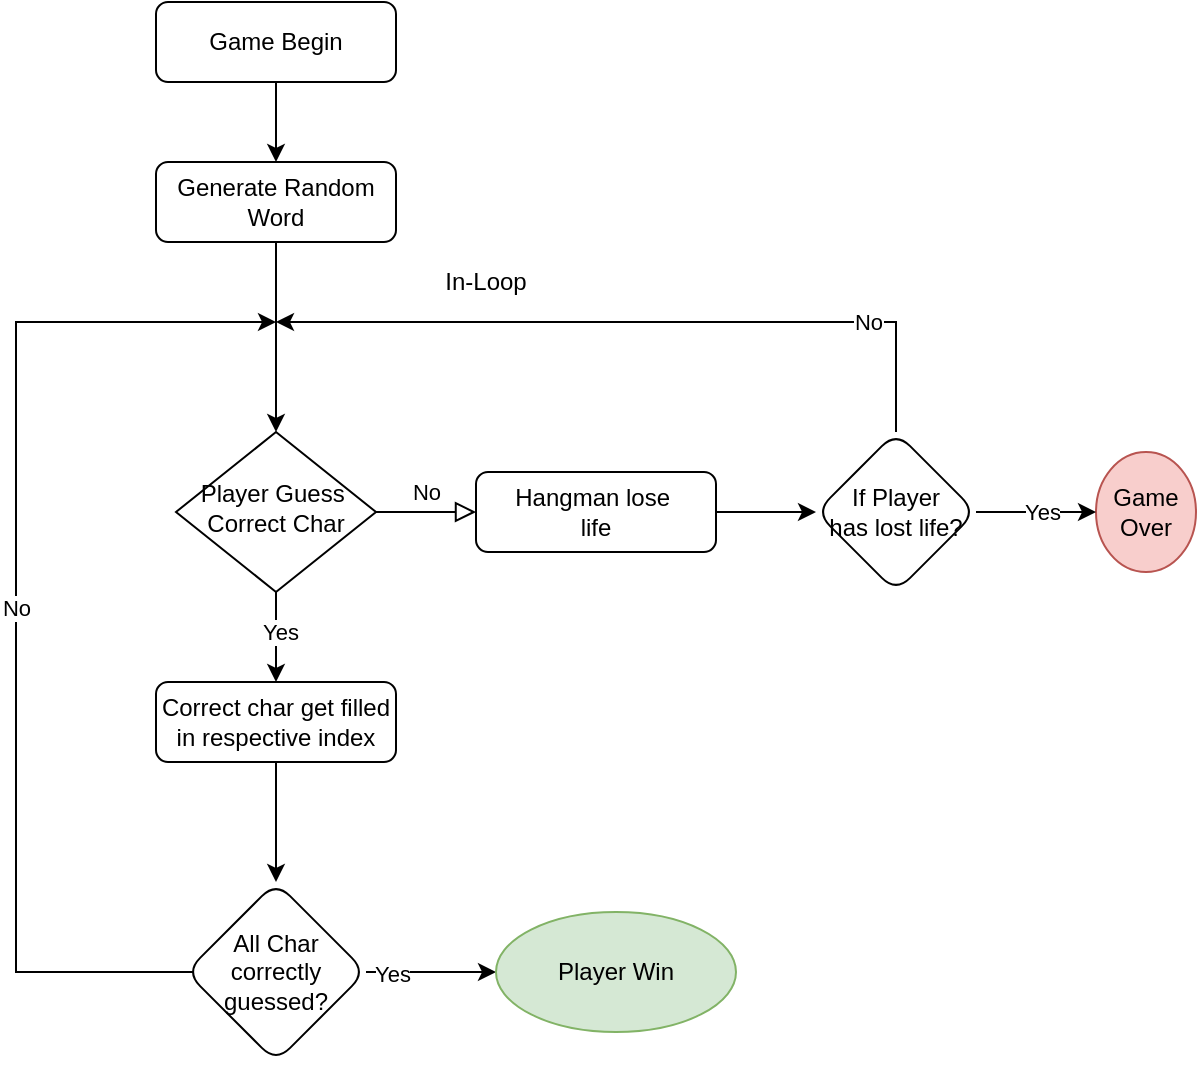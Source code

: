 <mxfile version="14.8.4" type="google"><diagram id="C5RBs43oDa-KdzZeNtuy" name="Page-1"><mxGraphModel dx="770" dy="1701" grid="1" gridSize="10" guides="1" tooltips="1" connect="1" arrows="1" fold="1" page="1" pageScale="1" pageWidth="827" pageHeight="1169" math="0" shadow="0"><root><mxCell id="WIyWlLk6GJQsqaUBKTNV-0"/><mxCell id="WIyWlLk6GJQsqaUBKTNV-1" parent="WIyWlLk6GJQsqaUBKTNV-0"/><mxCell id="E8fuIbcoP9Zu8aYJFC_0-12" value="" style="edgeStyle=orthogonalEdgeStyle;rounded=0;orthogonalLoop=1;jettySize=auto;html=1;entryX=0.5;entryY=0;entryDx=0;entryDy=0;" edge="1" parent="WIyWlLk6GJQsqaUBKTNV-1" source="WIyWlLk6GJQsqaUBKTNV-3" target="E8fuIbcoP9Zu8aYJFC_0-24"><mxGeometry relative="1" as="geometry"><mxPoint x="220" y="-10" as="targetPoint"/></mxGeometry></mxCell><mxCell id="WIyWlLk6GJQsqaUBKTNV-3" value="Game Begin" style="rounded=1;whiteSpace=wrap;html=1;fontSize=12;glass=0;strokeWidth=1;shadow=0;" parent="WIyWlLk6GJQsqaUBKTNV-1" vertex="1"><mxGeometry x="160" y="-70" width="120" height="40" as="geometry"/></mxCell><mxCell id="WIyWlLk6GJQsqaUBKTNV-5" value="No" style="edgeStyle=orthogonalEdgeStyle;rounded=0;html=1;jettySize=auto;orthogonalLoop=1;fontSize=11;endArrow=block;endFill=0;endSize=8;strokeWidth=1;shadow=0;labelBackgroundColor=none;" parent="WIyWlLk6GJQsqaUBKTNV-1" source="WIyWlLk6GJQsqaUBKTNV-6" target="WIyWlLk6GJQsqaUBKTNV-7" edge="1"><mxGeometry y="10" relative="1" as="geometry"><mxPoint as="offset"/></mxGeometry></mxCell><mxCell id="E8fuIbcoP9Zu8aYJFC_0-38" value="" style="edgeStyle=orthogonalEdgeStyle;rounded=0;orthogonalLoop=1;jettySize=auto;html=1;" edge="1" parent="WIyWlLk6GJQsqaUBKTNV-1" source="WIyWlLk6GJQsqaUBKTNV-6" target="E8fuIbcoP9Zu8aYJFC_0-37"><mxGeometry relative="1" as="geometry"/></mxCell><mxCell id="E8fuIbcoP9Zu8aYJFC_0-39" value="Yes" style="edgeLabel;html=1;align=center;verticalAlign=middle;resizable=0;points=[];" vertex="1" connectable="0" parent="E8fuIbcoP9Zu8aYJFC_0-38"><mxGeometry x="-0.111" y="2" relative="1" as="geometry"><mxPoint as="offset"/></mxGeometry></mxCell><mxCell id="WIyWlLk6GJQsqaUBKTNV-6" value="Player Guess&amp;nbsp;&lt;br&gt;Correct Char" style="rhombus;whiteSpace=wrap;html=1;shadow=0;fontFamily=Helvetica;fontSize=12;align=center;strokeWidth=1;spacing=6;spacingTop=-4;" parent="WIyWlLk6GJQsqaUBKTNV-1" vertex="1"><mxGeometry x="170" y="145" width="100" height="80" as="geometry"/></mxCell><mxCell id="E8fuIbcoP9Zu8aYJFC_0-27" value="" style="edgeStyle=orthogonalEdgeStyle;rounded=0;orthogonalLoop=1;jettySize=auto;html=1;" edge="1" parent="WIyWlLk6GJQsqaUBKTNV-1" source="WIyWlLk6GJQsqaUBKTNV-7" target="E8fuIbcoP9Zu8aYJFC_0-26"><mxGeometry relative="1" as="geometry"/></mxCell><mxCell id="WIyWlLk6GJQsqaUBKTNV-7" value="Hangman lose&amp;nbsp;&lt;br&gt;life" style="rounded=1;whiteSpace=wrap;html=1;fontSize=12;glass=0;strokeWidth=1;shadow=0;" parent="WIyWlLk6GJQsqaUBKTNV-1" vertex="1"><mxGeometry x="320" y="165" width="120" height="40" as="geometry"/></mxCell><mxCell id="E8fuIbcoP9Zu8aYJFC_0-5" value="In-Loop" style="text;html=1;strokeColor=none;fillColor=none;align=center;verticalAlign=middle;whiteSpace=wrap;rounded=0;" vertex="1" parent="WIyWlLk6GJQsqaUBKTNV-1"><mxGeometry x="290" y="60" width="70" height="20" as="geometry"/></mxCell><mxCell id="E8fuIbcoP9Zu8aYJFC_0-17" value="Game&lt;br&gt;Over" style="ellipse;whiteSpace=wrap;html=1;rounded=1;shadow=0;strokeWidth=1;glass=0;fillColor=#f8cecc;strokeColor=#b85450;" vertex="1" parent="WIyWlLk6GJQsqaUBKTNV-1"><mxGeometry x="630" y="155" width="50" height="60" as="geometry"/></mxCell><mxCell id="E8fuIbcoP9Zu8aYJFC_0-25" value="" style="edgeStyle=orthogonalEdgeStyle;rounded=0;orthogonalLoop=1;jettySize=auto;html=1;" edge="1" parent="WIyWlLk6GJQsqaUBKTNV-1" source="E8fuIbcoP9Zu8aYJFC_0-24" target="WIyWlLk6GJQsqaUBKTNV-6"><mxGeometry relative="1" as="geometry"><mxPoint x="220" y="130" as="targetPoint"/></mxGeometry></mxCell><mxCell id="E8fuIbcoP9Zu8aYJFC_0-24" value="Generate Random Word" style="rounded=1;whiteSpace=wrap;html=1;fontSize=12;glass=0;strokeWidth=1;shadow=0;" vertex="1" parent="WIyWlLk6GJQsqaUBKTNV-1"><mxGeometry x="160" y="10" width="120" height="40" as="geometry"/></mxCell><mxCell id="E8fuIbcoP9Zu8aYJFC_0-28" value="" style="edgeStyle=orthogonalEdgeStyle;rounded=0;orthogonalLoop=1;jettySize=auto;html=1;" edge="1" parent="WIyWlLk6GJQsqaUBKTNV-1" source="E8fuIbcoP9Zu8aYJFC_0-26" target="E8fuIbcoP9Zu8aYJFC_0-17"><mxGeometry relative="1" as="geometry"/></mxCell><mxCell id="E8fuIbcoP9Zu8aYJFC_0-29" value="Yes" style="edgeLabel;html=1;align=center;verticalAlign=middle;resizable=0;points=[];" vertex="1" connectable="0" parent="E8fuIbcoP9Zu8aYJFC_0-28"><mxGeometry x="0.075" relative="1" as="geometry"><mxPoint as="offset"/></mxGeometry></mxCell><mxCell id="E8fuIbcoP9Zu8aYJFC_0-31" value="" style="edgeStyle=orthogonalEdgeStyle;rounded=0;orthogonalLoop=1;jettySize=auto;html=1;" edge="1" parent="WIyWlLk6GJQsqaUBKTNV-1" source="E8fuIbcoP9Zu8aYJFC_0-26"><mxGeometry relative="1" as="geometry"><mxPoint x="220" y="90" as="targetPoint"/><Array as="points"><mxPoint x="530" y="90"/></Array></mxGeometry></mxCell><mxCell id="E8fuIbcoP9Zu8aYJFC_0-32" value="No" style="edgeLabel;html=1;align=center;verticalAlign=middle;resizable=0;points=[];" vertex="1" connectable="0" parent="E8fuIbcoP9Zu8aYJFC_0-31"><mxGeometry x="-0.622" relative="1" as="geometry"><mxPoint as="offset"/></mxGeometry></mxCell><mxCell id="E8fuIbcoP9Zu8aYJFC_0-26" value="If Player&lt;br&gt;has lost life?" style="rhombus;whiteSpace=wrap;html=1;rounded=1;shadow=0;strokeWidth=1;glass=0;" vertex="1" parent="WIyWlLk6GJQsqaUBKTNV-1"><mxGeometry x="490" y="145" width="80" height="80" as="geometry"/></mxCell><mxCell id="E8fuIbcoP9Zu8aYJFC_0-41" value="" style="edgeStyle=orthogonalEdgeStyle;rounded=0;orthogonalLoop=1;jettySize=auto;html=1;" edge="1" parent="WIyWlLk6GJQsqaUBKTNV-1" source="E8fuIbcoP9Zu8aYJFC_0-37" target="E8fuIbcoP9Zu8aYJFC_0-40"><mxGeometry relative="1" as="geometry"/></mxCell><mxCell id="E8fuIbcoP9Zu8aYJFC_0-37" value="Correct char get filled in respective index" style="rounded=1;whiteSpace=wrap;html=1;fontSize=12;glass=0;strokeWidth=1;shadow=0;" vertex="1" parent="WIyWlLk6GJQsqaUBKTNV-1"><mxGeometry x="160" y="270" width="120" height="40" as="geometry"/></mxCell><mxCell id="E8fuIbcoP9Zu8aYJFC_0-43" value="No" style="edgeStyle=orthogonalEdgeStyle;rounded=0;orthogonalLoop=1;jettySize=auto;html=1;" edge="1" parent="WIyWlLk6GJQsqaUBKTNV-1"><mxGeometry relative="1" as="geometry"><mxPoint x="180" y="415" as="sourcePoint"/><mxPoint x="220" y="90" as="targetPoint"/><Array as="points"><mxPoint x="90" y="415"/><mxPoint x="90" y="90"/></Array></mxGeometry></mxCell><mxCell id="E8fuIbcoP9Zu8aYJFC_0-45" value="" style="edgeStyle=orthogonalEdgeStyle;rounded=0;orthogonalLoop=1;jettySize=auto;html=1;" edge="1" parent="WIyWlLk6GJQsqaUBKTNV-1" source="E8fuIbcoP9Zu8aYJFC_0-40" target="E8fuIbcoP9Zu8aYJFC_0-44"><mxGeometry relative="1" as="geometry"/></mxCell><mxCell id="E8fuIbcoP9Zu8aYJFC_0-46" value="Yes" style="edgeLabel;html=1;align=center;verticalAlign=middle;resizable=0;points=[];" vertex="1" connectable="0" parent="E8fuIbcoP9Zu8aYJFC_0-45"><mxGeometry x="-0.6" y="-1" relative="1" as="geometry"><mxPoint as="offset"/></mxGeometry></mxCell><mxCell id="E8fuIbcoP9Zu8aYJFC_0-40" value="All Char correctly guessed?" style="rhombus;whiteSpace=wrap;html=1;rounded=1;shadow=0;strokeWidth=1;glass=0;" vertex="1" parent="WIyWlLk6GJQsqaUBKTNV-1"><mxGeometry x="175" y="370" width="90" height="90" as="geometry"/></mxCell><mxCell id="E8fuIbcoP9Zu8aYJFC_0-44" value="Player Win" style="ellipse;whiteSpace=wrap;html=1;rounded=1;shadow=0;strokeWidth=1;glass=0;fillColor=#d5e8d4;strokeColor=#82b366;" vertex="1" parent="WIyWlLk6GJQsqaUBKTNV-1"><mxGeometry x="330" y="385" width="120" height="60" as="geometry"/></mxCell></root></mxGraphModel></diagram></mxfile>